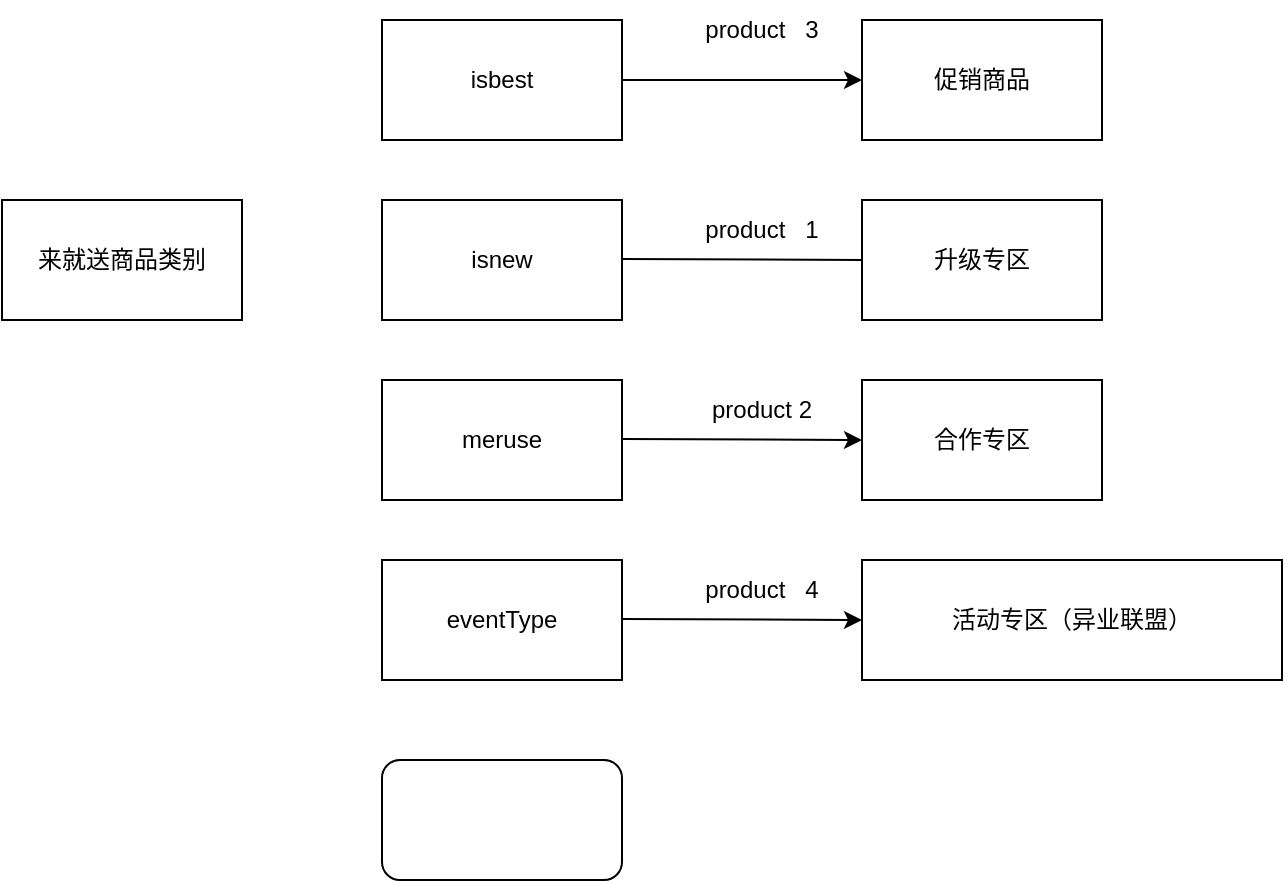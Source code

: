 <mxfile version="20.8.20" type="github">
  <diagram name="Page-1" id="74e2e168-ea6b-b213-b513-2b3c1d86103e">
    <mxGraphModel dx="993" dy="573" grid="1" gridSize="10" guides="1" tooltips="1" connect="1" arrows="1" fold="1" page="1" pageScale="1" pageWidth="1100" pageHeight="850" background="none" math="0" shadow="0">
      <root>
        <mxCell id="0" />
        <mxCell id="1" parent="0" />
        <mxCell id="voh8ZiznifiruooxI_7U-1" value="来就送商品类别" style="rounded=0;whiteSpace=wrap;html=1;" vertex="1" parent="1">
          <mxGeometry x="120" y="210" width="120" height="60" as="geometry" />
        </mxCell>
        <mxCell id="voh8ZiznifiruooxI_7U-2" value="isbest" style="rounded=0;whiteSpace=wrap;html=1;" vertex="1" parent="1">
          <mxGeometry x="310" y="120" width="120" height="60" as="geometry" />
        </mxCell>
        <mxCell id="voh8ZiznifiruooxI_7U-3" value="" style="rounded=1;whiteSpace=wrap;html=1;" vertex="1" parent="1">
          <mxGeometry x="310" y="490" width="120" height="60" as="geometry" />
        </mxCell>
        <mxCell id="voh8ZiznifiruooxI_7U-4" value="eventType" style="rounded=0;whiteSpace=wrap;html=1;" vertex="1" parent="1">
          <mxGeometry x="310" y="390" width="120" height="60" as="geometry" />
        </mxCell>
        <mxCell id="voh8ZiznifiruooxI_7U-5" value="meruse" style="rounded=0;whiteSpace=wrap;html=1;" vertex="1" parent="1">
          <mxGeometry x="310" y="300" width="120" height="60" as="geometry" />
        </mxCell>
        <mxCell id="voh8ZiznifiruooxI_7U-6" value="isnew" style="rounded=0;whiteSpace=wrap;html=1;" vertex="1" parent="1">
          <mxGeometry x="310" y="210" width="120" height="60" as="geometry" />
        </mxCell>
        <mxCell id="voh8ZiznifiruooxI_7U-7" value="促销商品" style="rounded=0;whiteSpace=wrap;html=1;" vertex="1" parent="1">
          <mxGeometry x="550" y="120" width="120" height="60" as="geometry" />
        </mxCell>
        <mxCell id="voh8ZiznifiruooxI_7U-10" value="" style="edgeStyle=none;orthogonalLoop=1;jettySize=auto;html=1;rounded=0;exitX=1;exitY=0.5;exitDx=0;exitDy=0;entryX=0;entryY=0.5;entryDx=0;entryDy=0;" edge="1" parent="1" source="voh8ZiznifiruooxI_7U-2" target="voh8ZiznifiruooxI_7U-7">
          <mxGeometry width="80" relative="1" as="geometry">
            <mxPoint x="440" y="150" as="sourcePoint" />
            <mxPoint x="530" y="149.5" as="targetPoint" />
            <Array as="points" />
          </mxGeometry>
        </mxCell>
        <mxCell id="voh8ZiznifiruooxI_7U-13" value="" style="edgeStyle=none;orthogonalLoop=1;jettySize=auto;html=1;rounded=0;exitX=1;exitY=0.5;exitDx=0;exitDy=0;entryX=0;entryY=0.5;entryDx=0;entryDy=0;endArrow=none;" edge="1" parent="1" target="voh8ZiznifiruooxI_7U-12">
          <mxGeometry width="80" relative="1" as="geometry">
            <mxPoint x="430" y="239.5" as="sourcePoint" />
            <mxPoint x="560" y="239.5" as="targetPoint" />
            <Array as="points" />
          </mxGeometry>
        </mxCell>
        <mxCell id="voh8ZiznifiruooxI_7U-12" value="升级专区" style="rounded=0;whiteSpace=wrap;html=1;" vertex="1" parent="1">
          <mxGeometry x="550" y="210" width="120" height="60" as="geometry" />
        </mxCell>
        <mxCell id="voh8ZiznifiruooxI_7U-14" value="" style="edgeStyle=none;orthogonalLoop=1;jettySize=auto;html=1;rounded=0;entryX=0;entryY=0.5;entryDx=0;entryDy=0;" edge="1" parent="1" target="voh8ZiznifiruooxI_7U-15">
          <mxGeometry width="80" relative="1" as="geometry">
            <mxPoint x="430" y="329.5" as="sourcePoint" />
            <mxPoint x="510" y="329.5" as="targetPoint" />
            <Array as="points" />
          </mxGeometry>
        </mxCell>
        <mxCell id="voh8ZiznifiruooxI_7U-15" value="合作专区" style="rounded=0;whiteSpace=wrap;html=1;" vertex="1" parent="1">
          <mxGeometry x="550" y="300" width="120" height="60" as="geometry" />
        </mxCell>
        <mxCell id="voh8ZiznifiruooxI_7U-16" value="" style="edgeStyle=none;orthogonalLoop=1;jettySize=auto;html=1;rounded=0;entryX=0;entryY=0.5;entryDx=0;entryDy=0;" edge="1" parent="1" target="voh8ZiznifiruooxI_7U-17">
          <mxGeometry width="80" relative="1" as="geometry">
            <mxPoint x="430" y="419.5" as="sourcePoint" />
            <mxPoint x="510" y="419.5" as="targetPoint" />
            <Array as="points" />
          </mxGeometry>
        </mxCell>
        <mxCell id="voh8ZiznifiruooxI_7U-17" value="活动专区（异业联盟）" style="rounded=0;whiteSpace=wrap;html=1;" vertex="1" parent="1">
          <mxGeometry x="550" y="390" width="210" height="60" as="geometry" />
        </mxCell>
        <mxCell id="voh8ZiznifiruooxI_7U-18" value="product&amp;nbsp; &amp;nbsp;3" style="text;strokeColor=none;align=center;fillColor=none;html=1;verticalAlign=middle;whiteSpace=wrap;rounded=0;" vertex="1" parent="1">
          <mxGeometry x="470" y="110" width="60" height="30" as="geometry" />
        </mxCell>
        <mxCell id="voh8ZiznifiruooxI_7U-19" value="product&amp;nbsp; &amp;nbsp;1" style="text;strokeColor=none;align=center;fillColor=none;html=1;verticalAlign=middle;whiteSpace=wrap;rounded=0;" vertex="1" parent="1">
          <mxGeometry x="470" y="210" width="60" height="30" as="geometry" />
        </mxCell>
        <mxCell id="voh8ZiznifiruooxI_7U-20" value="product 2" style="text;strokeColor=none;align=center;fillColor=none;html=1;verticalAlign=middle;whiteSpace=wrap;rounded=0;" vertex="1" parent="1">
          <mxGeometry x="470" y="300" width="60" height="30" as="geometry" />
        </mxCell>
        <mxCell id="voh8ZiznifiruooxI_7U-21" value="product&amp;nbsp; &amp;nbsp;4" style="text;strokeColor=none;align=center;fillColor=none;html=1;verticalAlign=middle;whiteSpace=wrap;rounded=0;" vertex="1" parent="1">
          <mxGeometry x="470" y="390" width="60" height="30" as="geometry" />
        </mxCell>
      </root>
    </mxGraphModel>
  </diagram>
</mxfile>
